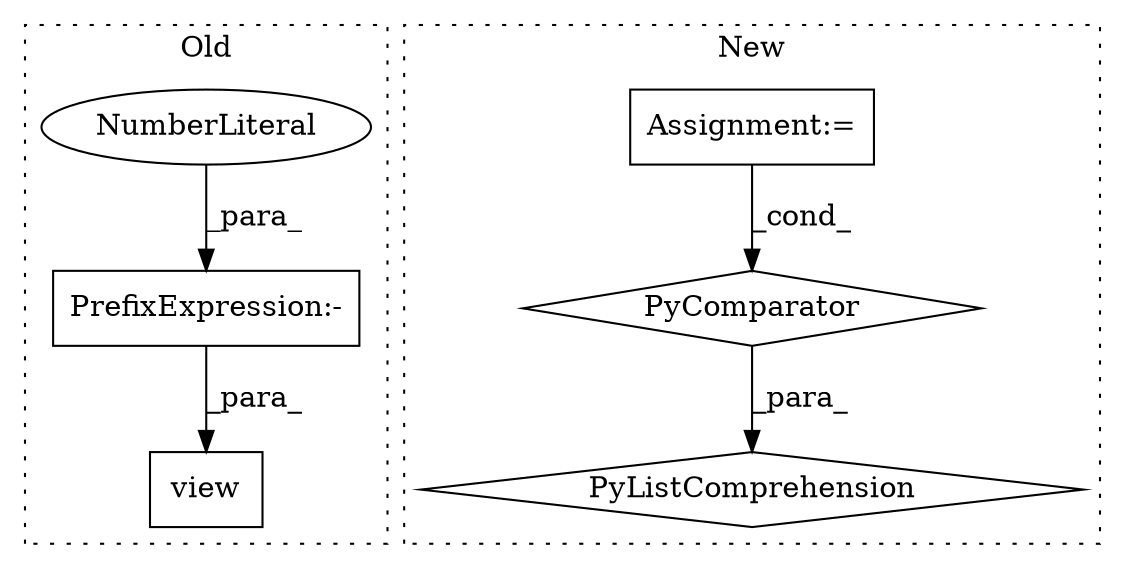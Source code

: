digraph G {
subgraph cluster0 {
1 [label="view" a="32" s="2147,2154" l="5,1" shape="box"];
5 [label="PrefixExpression:-" a="38" s="2152" l="1" shape="box"];
6 [label="NumberLiteral" a="34" s="2153" l="1" shape="ellipse"];
label = "Old";
style="dotted";
}
subgraph cluster1 {
2 [label="PyListComprehension" a="109" s="2132" l="123" shape="diamond"];
3 [label="Assignment:=" a="7" s="2221" l="26" shape="box"];
4 [label="PyComparator" a="113" s="2221" l="26" shape="diamond"];
label = "New";
style="dotted";
}
3 -> 4 [label="_cond_"];
4 -> 2 [label="_para_"];
5 -> 1 [label="_para_"];
6 -> 5 [label="_para_"];
}